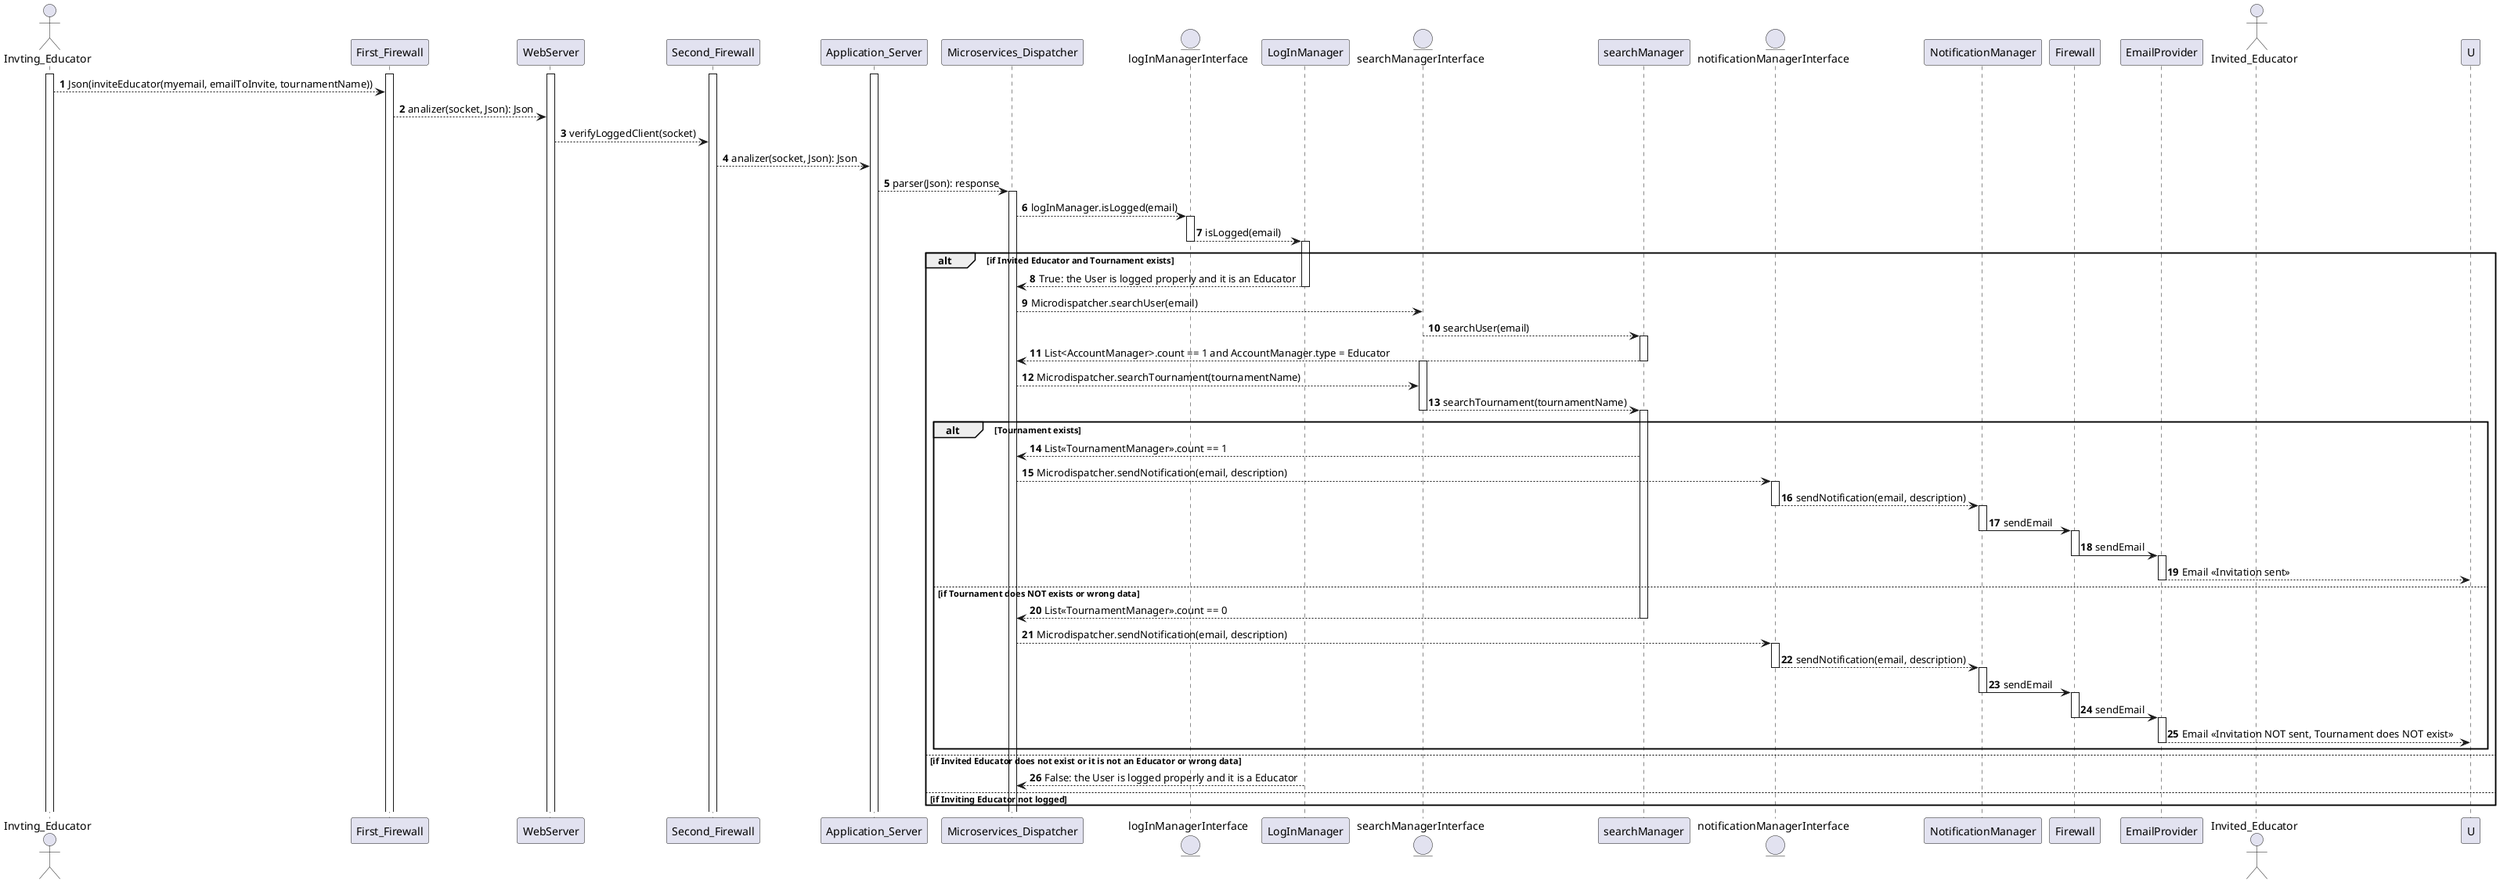@startuml

autonumber

actor Invting_Educator as U1
participant First_Firewall as FF
participant WebServer as WS
participant Second_Firewall as SF
participant Application_Server as AS
participant Microservices_Dispatcher as MD
entity logInManagerInterface as LMI
participant LogInManager as LM
entity searchManagerInterface as SMI
participant searchManager as SM
entity notificationManagerInterface as NMI
participant NotificationManager as NM
participant Firewall as F
participant EmailProvider as EP
actor Invited_Educator as U2


activate U1
activate FF
activate WS
activate SF
activate AS
U1 --> FF: Json(inviteEducator(myemail, emailToInvite, tournamentName))
FF-->WS: analizer(socket, Json): Json
WS-->SF: verifyLoggedClient(socket)
SF-->AS: analizer(socket, Json): Json
AS-->MD: parser(Json): response
activate MD
MD-->LMI: logInManager.isLogged(email)
activate LMI
LMI-->LM: isLogged(email)
deactivate LMI
activate LM
alt if Invited Educator and Tournament exists
    LM-->MD: True: the User is logged properly and it is an Educator
    deactivate LM
    MD-->SMI: Microdispatcher.searchUser(email)
    SMI-->SM: searchUser(email)
    activate SM
    SM-->MD: List<AccountManager>.count == 1 and AccountManager.type = Educator
    deactivate SM
    activate SMI
    MD-->SMI: Microdispatcher.searchTournament(tournamentName)
    SMI-->SM: searchTournament(tournamentName)
    deactivate SMI
    activate SM
    alt Tournament exists
        SM --> MD: List<<TournamentManager>>.count == 1
        MD --> NMI: Microdispatcher.sendNotification(email, description)
        activate NMI
        NMI-->NM: sendNotification(email, description)
        deactivate NMI
        activate NM
        NM->F: sendEmail
        deactivate NM
        activate F
        F->EP: sendEmail
        deactivate F
        activate EP
        EP-->U: Email <<Invitation sent>>
        deactivate EP
    else if Tournament does NOT exists or wrong data
        SM --> MD: List<<TournamentManager>>.count == 0
        deactivate SM
        MD --> NMI: Microdispatcher.sendNotification(email, description)
        activate NMI
        NMI-->NM: sendNotification(email, description)
        deactivate NMI
        activate NM
        NM->F: sendEmail
        deactivate NM
        activate F
        F->EP: sendEmail
        deactivate F
        activate EP
        EP-->U: Email <<Invitation NOT sent, Tournament does NOT exist>>
        deactivate EP
    end
else if Invited Educator does not exist or it is not an Educator or wrong data
    LM-->MD: False: the User is logged properly and it is a Educator
    deactivate LM
    'DA FINIRE
else if Inviting Educator not logged
end 


@enduml